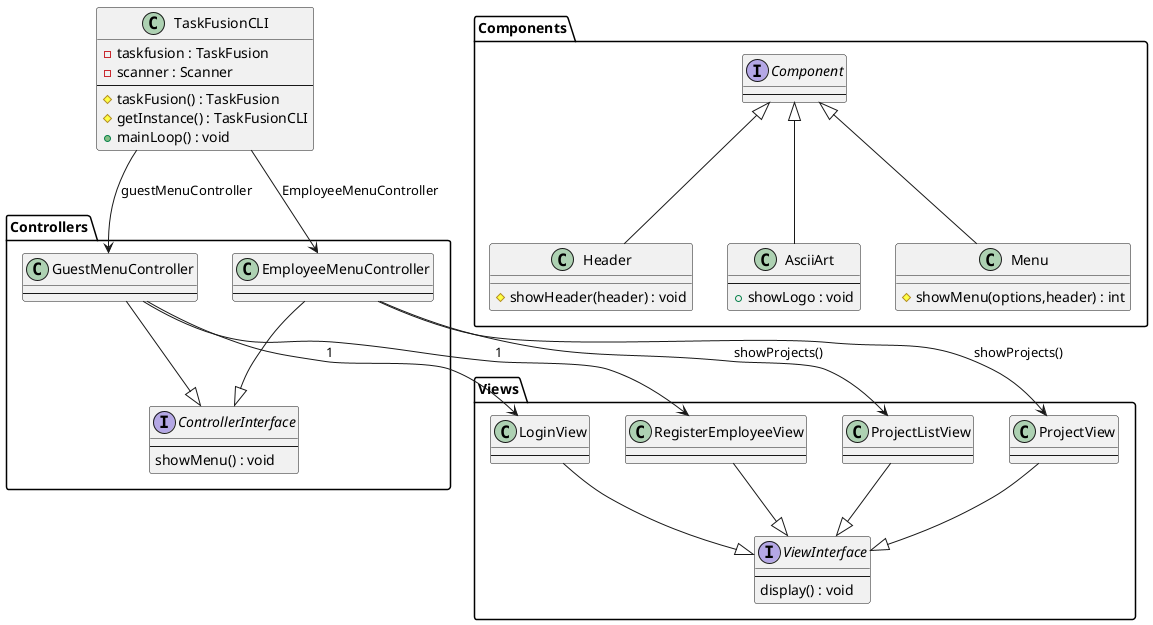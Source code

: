 @startuml TaskFusion-CLI 

class TaskFusionCLI {
    - taskfusion : TaskFusion
    - scanner : Scanner
    --
    # taskFusion() : TaskFusion
    # getInstance() : TaskFusionCLI
    + mainLoop() : void
}

package Controllers {

    interface ControllerInterface {
        --
        showMenu() : void
    }

    class GuestMenuController {
        --
    }
    GuestMenuController --|> ControllerInterface

    class EmployeeMenuController {
        --
    }
    EmployeeMenuController--|> ControllerInterface

}

package Views {

    interface ViewInterface {
        --
        display() : void
    }

    class LoginView {
        --
    }
    LoginView --|> ViewInterface

    class RegisterEmployeeView {
        --
    }
    RegisterEmployeeView --|> ViewInterface

    
    class ProjectListView {
        --
    }
    ProjectListView --|> ViewInterface

    class ProjectView {
        --
    }
    ProjectView --|> ViewInterface

}

package Components {

    interface Component {
        --
    }

    class Menu {
        # showMenu(options,header) : int
    }
    Component <|-- Menu

    class Header {
        # showHeader(header) : void
    }
    Component <|-- Header

    class AsciiArt {
        --
        + showLogo : void
    }
    Component <|-- AsciiArt


}

GuestMenuController --> LoginView : 1
GuestMenuController --> RegisterEmployeeView : 1

EmployeeMenuController --> ProjectListView : showProjects()
EmployeeMenuController --> ProjectView : showProjects()


TaskFusionCLI --> GuestMenuController : guestMenuController
TaskFusionCLI --> EmployeeMenuController : EmployeeMenuController


@enduml